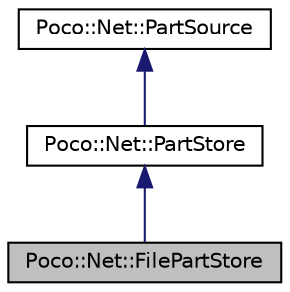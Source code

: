 digraph "Poco::Net::FilePartStore"
{
 // LATEX_PDF_SIZE
  edge [fontname="Helvetica",fontsize="10",labelfontname="Helvetica",labelfontsize="10"];
  node [fontname="Helvetica",fontsize="10",shape=record];
  Node1 [label="Poco::Net::FilePartStore",height=0.2,width=0.4,color="black", fillcolor="grey75", style="filled", fontcolor="black",tooltip=" "];
  Node2 -> Node1 [dir="back",color="midnightblue",fontsize="10",style="solid"];
  Node2 [label="Poco::Net::PartStore",height=0.2,width=0.4,color="black", fillcolor="white", style="filled",URL="$classPoco_1_1Net_1_1PartStore.html",tooltip="A parent class for part stores storing message parts."];
  Node3 -> Node2 [dir="back",color="midnightblue",fontsize="10",style="solid"];
  Node3 [label="Poco::Net::PartSource",height=0.2,width=0.4,color="black", fillcolor="white", style="filled",URL="$classPoco_1_1Net_1_1PartSource.html",tooltip=" "];
}
